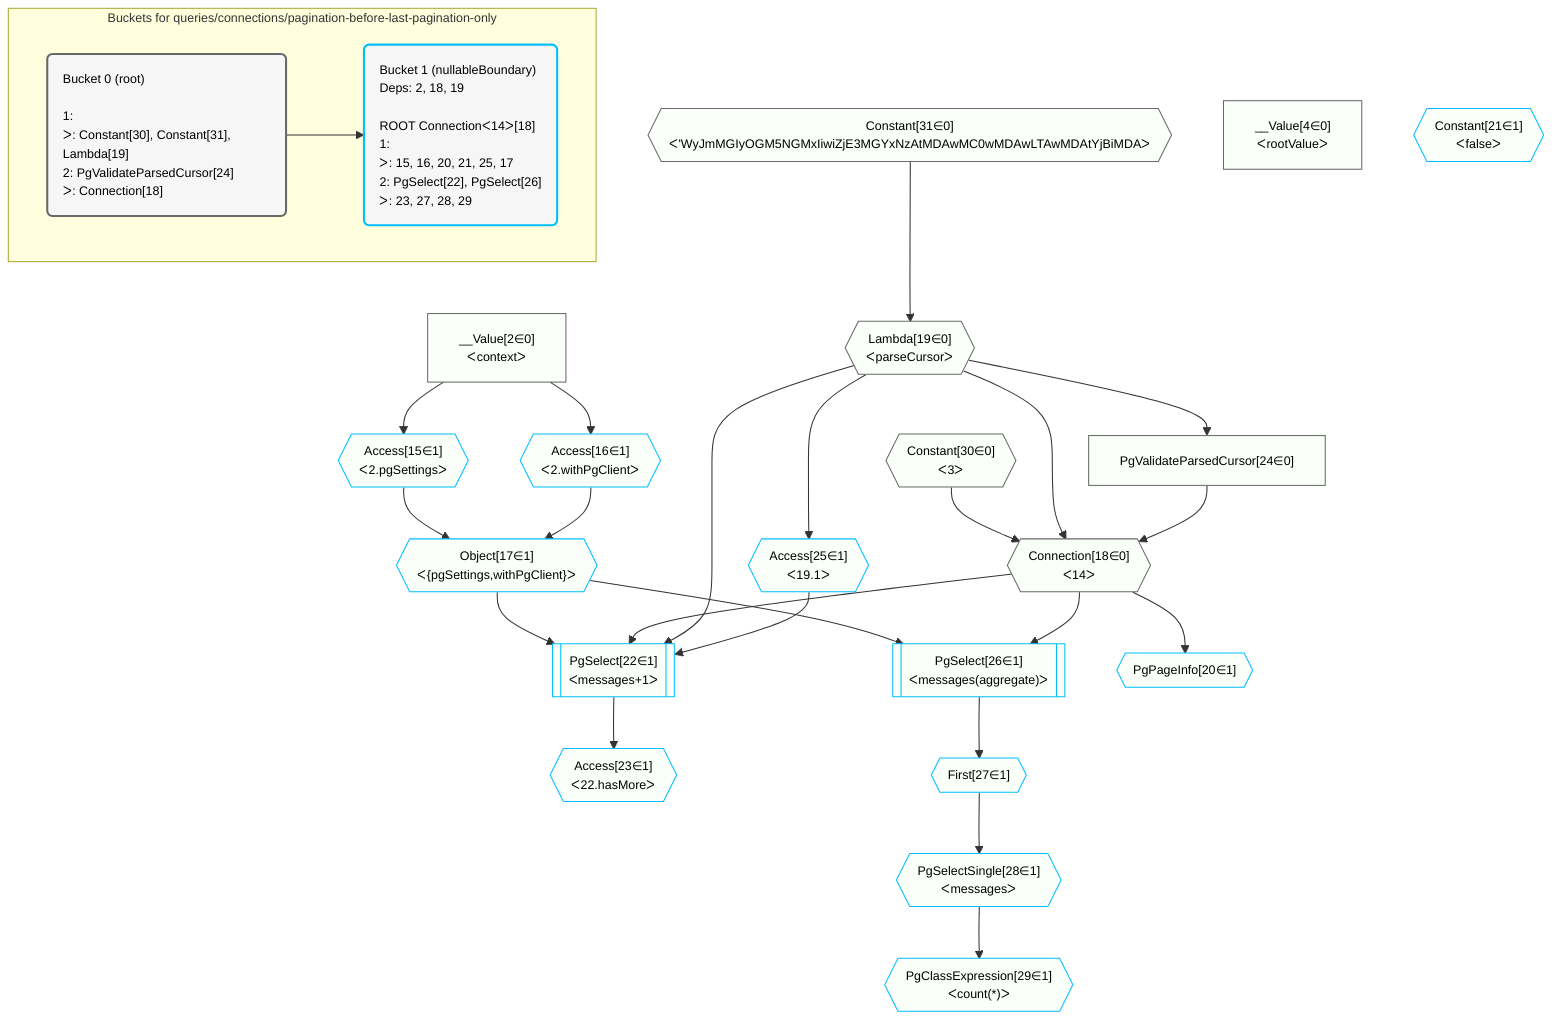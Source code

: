 %%{init: {'themeVariables': { 'fontSize': '12px'}}}%%
graph TD
    classDef path fill:#eee,stroke:#000,color:#000
    classDef plan fill:#fff,stroke-width:1px,color:#000
    classDef itemplan fill:#fff,stroke-width:2px,color:#000
    classDef unbatchedplan fill:#dff,stroke-width:1px,color:#000
    classDef sideeffectplan fill:#fcc,stroke-width:2px,color:#000
    classDef bucket fill:#f6f6f6,color:#000,stroke-width:2px,text-align:left


    %% plan dependencies
    Connection18{{"Connection[18∈0]<br />ᐸ14ᐳ"}}:::plan
    Constant30{{"Constant[30∈0]<br />ᐸ3ᐳ"}}:::plan
    Lambda19{{"Lambda[19∈0]<br />ᐸparseCursorᐳ"}}:::plan
    PgValidateParsedCursor24["PgValidateParsedCursor[24∈0]"]:::plan
    Constant30 & Lambda19 & PgValidateParsedCursor24 --> Connection18
    Constant31{{"Constant[31∈0]<br />ᐸ'WyJmMGIyOGM5NGMxIiwiZjE3MGYxNzAtMDAwMC0wMDAwLTAwMDAtYjBiMDAᐳ"}}:::plan
    Constant31 --> Lambda19
    Lambda19 --> PgValidateParsedCursor24
    __Value2["__Value[2∈0]<br />ᐸcontextᐳ"]:::plan
    __Value4["__Value[4∈0]<br />ᐸrootValueᐳ"]:::plan
    PgSelect22[["PgSelect[22∈1]<br />ᐸmessages+1ᐳ"]]:::plan
    Object17{{"Object[17∈1]<br />ᐸ{pgSettings,withPgClient}ᐳ"}}:::plan
    Access25{{"Access[25∈1]<br />ᐸ19.1ᐳ"}}:::plan
    Object17 & Connection18 & Lambda19 & Access25 --> PgSelect22
    Access15{{"Access[15∈1]<br />ᐸ2.pgSettingsᐳ"}}:::plan
    Access16{{"Access[16∈1]<br />ᐸ2.withPgClientᐳ"}}:::plan
    Access15 & Access16 --> Object17
    PgSelect26[["PgSelect[26∈1]<br />ᐸmessages(aggregate)ᐳ"]]:::plan
    Object17 & Connection18 --> PgSelect26
    __Value2 --> Access15
    __Value2 --> Access16
    PgPageInfo20{{"PgPageInfo[20∈1]"}}:::plan
    Connection18 --> PgPageInfo20
    Access23{{"Access[23∈1]<br />ᐸ22.hasMoreᐳ"}}:::plan
    PgSelect22 --> Access23
    Lambda19 --> Access25
    First27{{"First[27∈1]"}}:::plan
    PgSelect26 --> First27
    PgSelectSingle28{{"PgSelectSingle[28∈1]<br />ᐸmessagesᐳ"}}:::plan
    First27 --> PgSelectSingle28
    PgClassExpression29{{"PgClassExpression[29∈1]<br />ᐸcount(*)ᐳ"}}:::plan
    PgSelectSingle28 --> PgClassExpression29
    Constant21{{"Constant[21∈1]<br />ᐸfalseᐳ"}}:::plan

    %% define steps

    subgraph "Buckets for queries/connections/pagination-before-last-pagination-only"
    Bucket0("Bucket 0 (root)<br /><br />1: <br />ᐳ: Constant[30], Constant[31], Lambda[19]<br />2: PgValidateParsedCursor[24]<br />ᐳ: Connection[18]"):::bucket
    classDef bucket0 stroke:#696969
    class Bucket0,__Value2,__Value4,Connection18,Lambda19,PgValidateParsedCursor24,Constant30,Constant31 bucket0
    Bucket1("Bucket 1 (nullableBoundary)<br />Deps: 2, 18, 19<br /><br />ROOT Connectionᐸ14ᐳ[18]<br />1: <br />ᐳ: 15, 16, 20, 21, 25, 17<br />2: PgSelect[22], PgSelect[26]<br />ᐳ: 23, 27, 28, 29"):::bucket
    classDef bucket1 stroke:#00bfff
    class Bucket1,Access15,Access16,Object17,PgPageInfo20,Constant21,PgSelect22,Access23,Access25,PgSelect26,First27,PgSelectSingle28,PgClassExpression29 bucket1
    Bucket0 --> Bucket1
    classDef unary fill:#fafffa,borderWidth:8px
    class Connection18,Lambda19,PgValidateParsedCursor24,__Value2,__Value4,Constant30,Constant31,PgSelect22,Object17,PgSelect26,Access15,Access16,PgPageInfo20,Access23,Access25,First27,PgSelectSingle28,PgClassExpression29,Constant21 unary
    end
